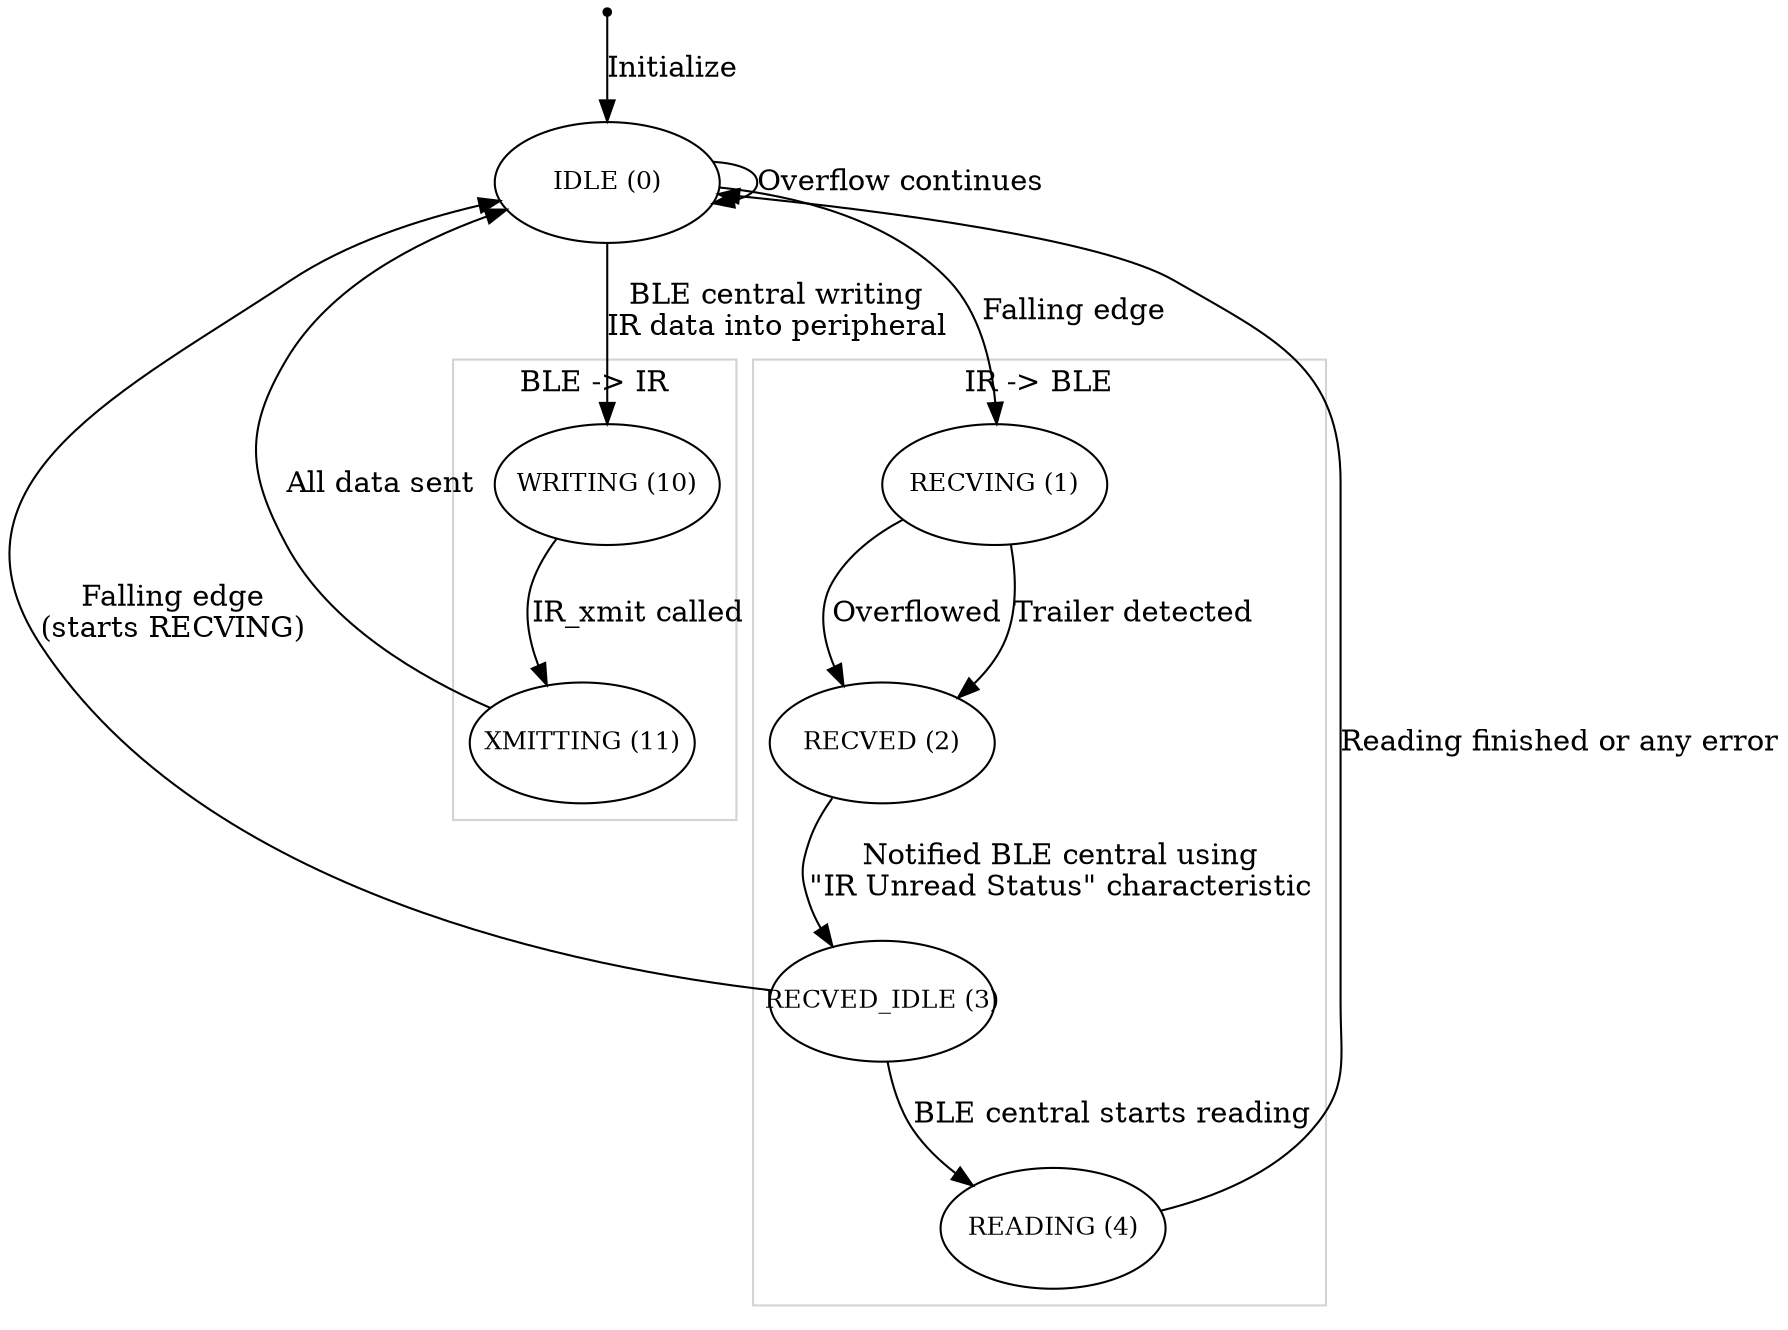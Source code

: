 digraph ir_state {
    rankdir=TB;

    START [ label = "START", shape = point, fixedsize = false ];

    node [shape=ellipse, fontsize=12, fixedsize=true, width=1.5, height=0.8];

    IDLE  [ label = "IDLE (0)" ];
    START -> IDLE       [ label = "Initialize", weight = 100 ];

    subgraph cluster_ir {
        label = "IR -> BLE";
        color=lightgray;
        rank=source;

        RECVING     [ label = "RECVING (1)" ];
        RECVED      [ label = "RECVED (2)" ];
        RECVED_IDLE [ label = "RECVED_IDLE (3)" ];
        READING     [ label = "READING (4)" ];

        RECVING     -> RECVED      [ label = "Overflowed" ];
        RECVING     -> RECVED      [ label = "Trailer detected" ];

        RECVED      -> RECVED_IDLE [ label = "Notified BLE central using\n\"IR Unread Status\" characteristic" ];
        RECVED_IDLE -> READING     [ label = "BLE central starts reading" ];

    }
    subgraph cluster_ble {
        label = "BLE -> IR";
        color=lightgray;
        rank=source;

        WRITING     [ label = "WRITING (10)" ];
        XMITTING    [ label = "XMITTING (11)" ];

        WRITING     -> XMITTING    [ label = "IR_xmit called" ];
    }

    IDLE -> IDLE        [ label = "Overflow continues" ];
    IDLE -> RECVING     [ label = "Falling edge", weight = 10 ];
    IDLE -> WRITING     [ label = "BLE central writing\nIR data into peripheral", weight = 10 ];

    RECVED_IDLE -> IDLE [ label = "Falling edge\n(starts RECVING)" ];
    READING     -> IDLE [ label = "Reading finished or any error" ];
    XMITTING    -> IDLE [ label = "All data sent" ];
}
